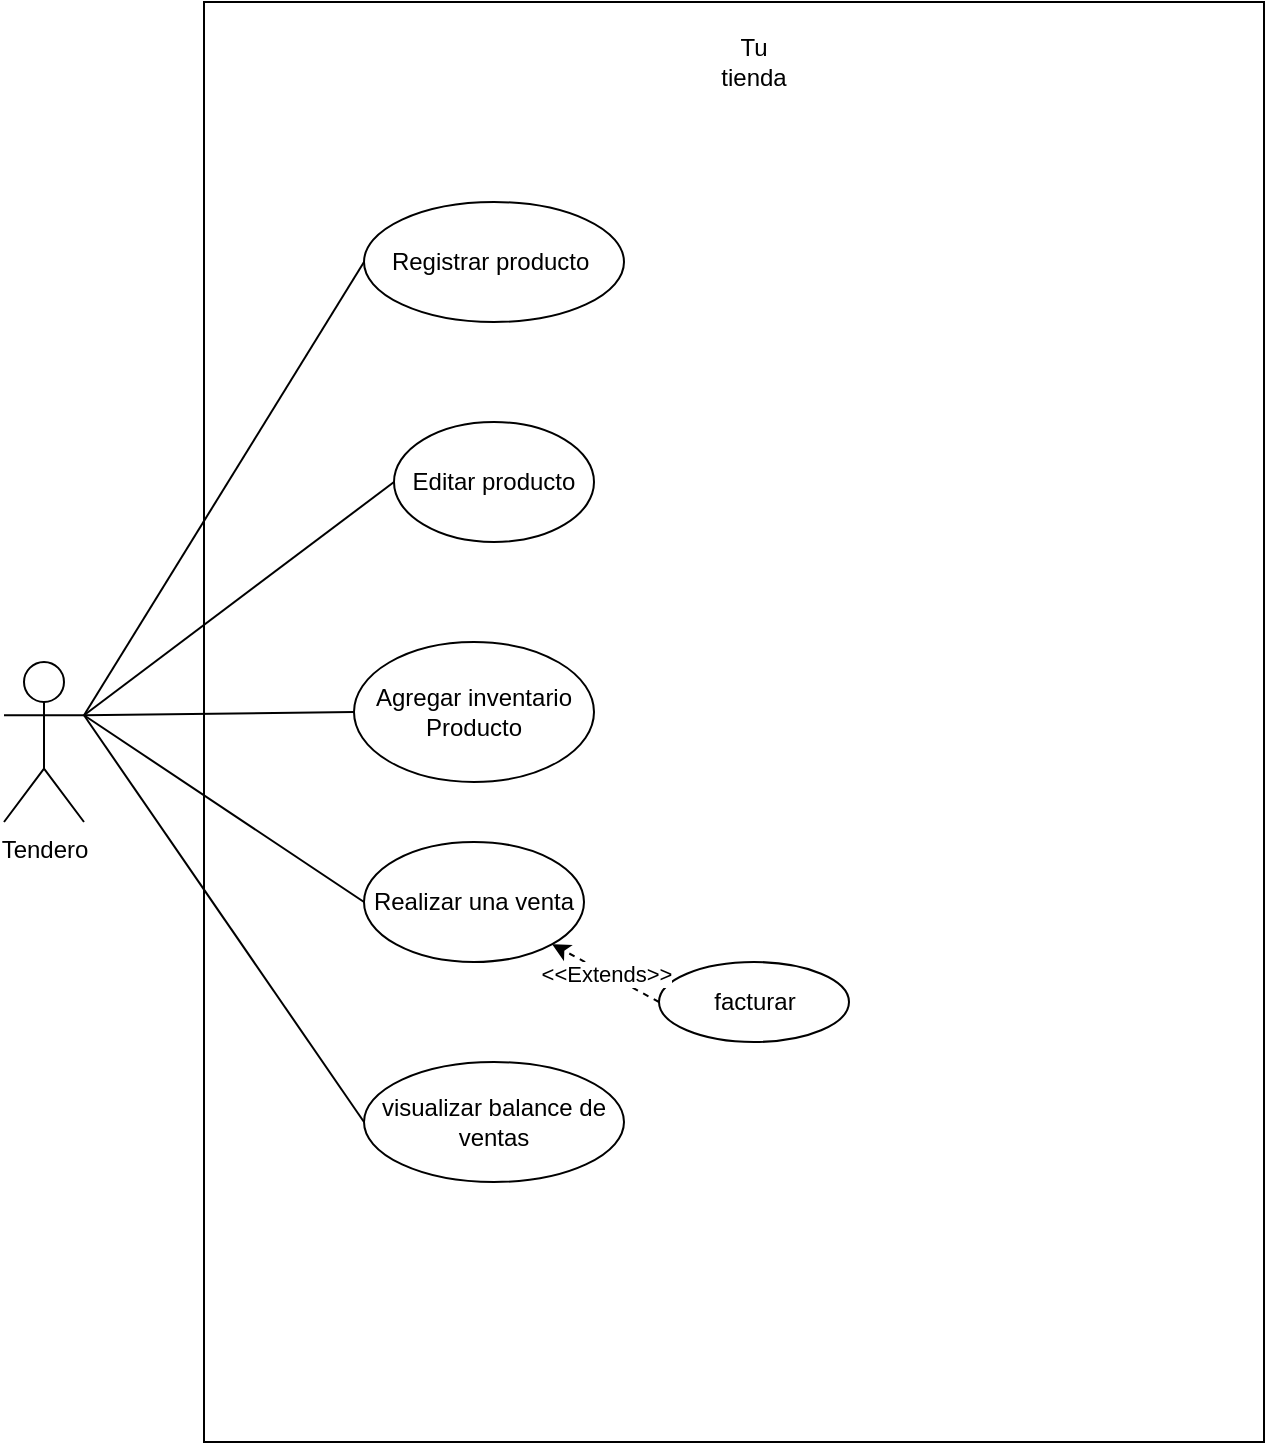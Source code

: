 <mxfile version="13.9.9" type="device"><diagram id="_gADZjnlAhkjQjGfHmA-" name="Page-1"><mxGraphModel dx="288" dy="1280" grid="1" gridSize="10" guides="1" tooltips="1" connect="1" arrows="1" fold="1" page="1" pageScale="1" pageWidth="850" pageHeight="1100" math="0" shadow="0"><root><mxCell id="0"/><mxCell id="1" parent="0"/><mxCell id="iHS7W2IAy2OzVwcSp4dp-20" value="" style="rounded=0;whiteSpace=wrap;html=1;" vertex="1" parent="1"><mxGeometry x="140" y="-10" width="530" height="720" as="geometry"/></mxCell><mxCell id="iHS7W2IAy2OzVwcSp4dp-1" value="Tendero" style="shape=umlActor;verticalLabelPosition=bottom;verticalAlign=top;html=1;outlineConnect=0;" vertex="1" parent="1"><mxGeometry x="40" y="320" width="40" height="80" as="geometry"/></mxCell><mxCell id="iHS7W2IAy2OzVwcSp4dp-6" value="Registrar producto&amp;nbsp;" style="ellipse;whiteSpace=wrap;html=1;" vertex="1" parent="1"><mxGeometry x="220" y="90" width="130" height="60" as="geometry"/></mxCell><mxCell id="iHS7W2IAy2OzVwcSp4dp-7" value="Editar producto" style="ellipse;whiteSpace=wrap;html=1;" vertex="1" parent="1"><mxGeometry x="235" y="200" width="100" height="60" as="geometry"/></mxCell><mxCell id="iHS7W2IAy2OzVwcSp4dp-9" value="Agregar inventario Producto" style="ellipse;whiteSpace=wrap;html=1;" vertex="1" parent="1"><mxGeometry x="215" y="310" width="120" height="70" as="geometry"/></mxCell><mxCell id="iHS7W2IAy2OzVwcSp4dp-10" value="Realizar una venta" style="ellipse;whiteSpace=wrap;html=1;" vertex="1" parent="1"><mxGeometry x="220" y="410" width="110" height="60" as="geometry"/></mxCell><mxCell id="iHS7W2IAy2OzVwcSp4dp-12" value="visualizar balance de ventas" style="ellipse;whiteSpace=wrap;html=1;" vertex="1" parent="1"><mxGeometry x="220" y="520" width="130" height="60" as="geometry"/></mxCell><mxCell id="iHS7W2IAy2OzVwcSp4dp-22" value="" style="endArrow=none;html=1;exitX=1;exitY=0.333;exitDx=0;exitDy=0;exitPerimeter=0;entryX=0;entryY=0.5;entryDx=0;entryDy=0;" edge="1" parent="1" source="iHS7W2IAy2OzVwcSp4dp-1" target="iHS7W2IAy2OzVwcSp4dp-6"><mxGeometry width="50" height="50" relative="1" as="geometry"><mxPoint x="250" y="380" as="sourcePoint"/><mxPoint x="203" y="129" as="targetPoint"/></mxGeometry></mxCell><mxCell id="iHS7W2IAy2OzVwcSp4dp-23" value="" style="endArrow=none;html=1;exitX=1;exitY=0.333;exitDx=0;exitDy=0;exitPerimeter=0;entryX=0;entryY=0.5;entryDx=0;entryDy=0;" edge="1" parent="1" source="iHS7W2IAy2OzVwcSp4dp-1" target="iHS7W2IAy2OzVwcSp4dp-7"><mxGeometry width="50" height="50" relative="1" as="geometry"><mxPoint x="250" y="380" as="sourcePoint"/><mxPoint x="300" y="330" as="targetPoint"/></mxGeometry></mxCell><mxCell id="iHS7W2IAy2OzVwcSp4dp-24" value="" style="endArrow=none;html=1;exitX=1;exitY=0.333;exitDx=0;exitDy=0;exitPerimeter=0;entryX=0;entryY=0.5;entryDx=0;entryDy=0;" edge="1" parent="1" source="iHS7W2IAy2OzVwcSp4dp-1" target="iHS7W2IAy2OzVwcSp4dp-9"><mxGeometry width="50" height="50" relative="1" as="geometry"><mxPoint x="250" y="380" as="sourcePoint"/><mxPoint x="300" y="330" as="targetPoint"/></mxGeometry></mxCell><mxCell id="iHS7W2IAy2OzVwcSp4dp-25" value="" style="endArrow=none;html=1;exitX=1;exitY=0.333;exitDx=0;exitDy=0;exitPerimeter=0;entryX=0;entryY=0.5;entryDx=0;entryDy=0;" edge="1" parent="1" source="iHS7W2IAy2OzVwcSp4dp-1" target="iHS7W2IAy2OzVwcSp4dp-10"><mxGeometry width="50" height="50" relative="1" as="geometry"><mxPoint x="250" y="380" as="sourcePoint"/><mxPoint x="300" y="330" as="targetPoint"/></mxGeometry></mxCell><mxCell id="iHS7W2IAy2OzVwcSp4dp-26" value="" style="endArrow=none;html=1;exitX=1;exitY=0.333;exitDx=0;exitDy=0;exitPerimeter=0;entryX=0;entryY=0.5;entryDx=0;entryDy=0;" edge="1" parent="1" source="iHS7W2IAy2OzVwcSp4dp-1" target="iHS7W2IAy2OzVwcSp4dp-12"><mxGeometry width="50" height="50" relative="1" as="geometry"><mxPoint x="250" y="500" as="sourcePoint"/><mxPoint x="300" y="450" as="targetPoint"/></mxGeometry></mxCell><mxCell id="iHS7W2IAy2OzVwcSp4dp-27" value="Tu tienda" style="text;html=1;strokeColor=none;fillColor=none;align=center;verticalAlign=middle;whiteSpace=wrap;rounded=0;" vertex="1" parent="1"><mxGeometry x="395" y="10" width="40" height="20" as="geometry"/></mxCell><mxCell id="iHS7W2IAy2OzVwcSp4dp-28" value="facturar" style="ellipse;whiteSpace=wrap;html=1;" vertex="1" parent="1"><mxGeometry x="367.5" y="470" width="95" height="40" as="geometry"/></mxCell><mxCell id="iHS7W2IAy2OzVwcSp4dp-31" value="" style="endArrow=classic;html=1;dashed=1;exitX=0;exitY=0.5;exitDx=0;exitDy=0;" edge="1" parent="1" source="iHS7W2IAy2OzVwcSp4dp-28" target="iHS7W2IAy2OzVwcSp4dp-10"><mxGeometry relative="1" as="geometry"><mxPoint x="490" y="350" as="sourcePoint"/><mxPoint x="590" y="350" as="targetPoint"/></mxGeometry></mxCell><mxCell id="iHS7W2IAy2OzVwcSp4dp-32" value="&amp;lt;&amp;lt;Extends&amp;gt;&amp;gt;" style="edgeLabel;resizable=0;html=1;align=center;verticalAlign=middle;" connectable="0" vertex="1" parent="iHS7W2IAy2OzVwcSp4dp-31"><mxGeometry relative="1" as="geometry"/></mxCell></root></mxGraphModel></diagram></mxfile>